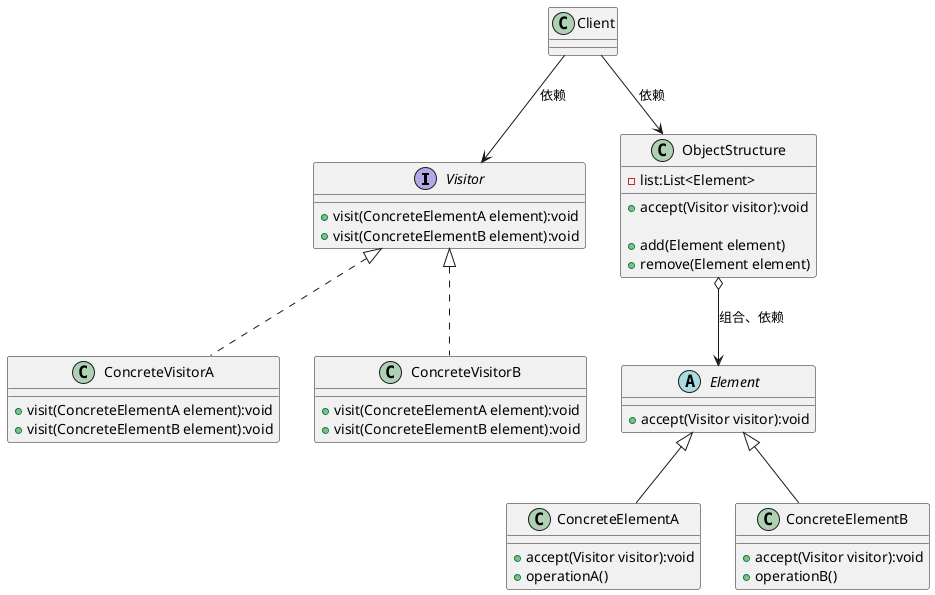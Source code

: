 @startuml
'https://plantuml.com/class-diagram
' https://blog.csdn.net/scoryy/article/details/123667176

' 结构对象 ObjectStructure
' 元素  Element
' 上面是稳定结构

' 访问者 Visitor
' 上面是变化结构


interface Visitor {
    + visit(ConcreteElementA element):void
    + visit(ConcreteElementB element):void
}
class ConcreteVisitorA implements Visitor{
    + visit(ConcreteElementA element):void
    + visit(ConcreteElementB element):void
}
class ConcreteVisitorB implements Visitor{
    + visit(ConcreteElementA element):void
    + visit(ConcreteElementB element):void
}


abstract class Element {
    + accept(Visitor visitor):void
}
class ConcreteElementA extends Element{
    + accept(Visitor visitor):void
    + operationA()
}
class ConcreteElementB extends Element{
    + accept(Visitor visitor):void
    + operationB()
}
class ObjectStructure{
    - list:List<Element>

    + accept(Visitor visitor):void

    + add(Element element)
    + remove(Element element)
}


' 分组
together {
    abstract class Element
    class ConcreteElementA
    class ConcreteElementB
    class ObjectStructure
}


ObjectStructure o--> Element : 组合、依赖
Client --> Visitor : 依赖
Client --> ObjectStructure : 依赖


@enduml